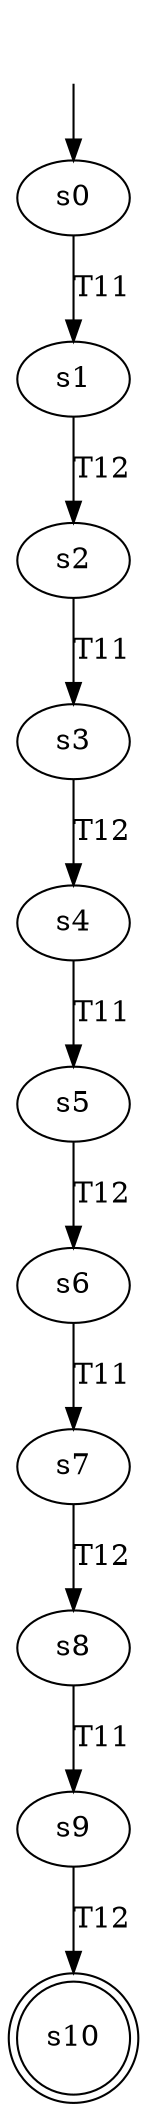 digraph "MT1B" {
s0 [label=s0];
s1 [label=s1];
s2 [label=s2];
s3 [label=s3];
s4 [label=s4];
s5 [label=s5];
s6 [label=s6];
s7 [label=s7];
s8 [label=s8];
s9 [label=s9];
s10 [label=s10, shape=doublecircle];
s0 -> s1 [label="T11"];
s1 -> s2 [label="T12"];
s2 -> s3 [label="T11"];
s3 -> s4 [label="T12"];
s4 -> s5 [label="T11"];
s5 -> s6 [label="T12"];
s6 -> s7 [label="T11"];
s7 -> s8 [label="T12"];
s8 -> s9 [label="T11"];
s9 -> s10 [label="T12"];


__start0 [label="", shape=none];
__start0 -> s0  [label=""];
}
